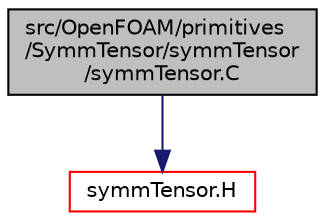 digraph "src/OpenFOAM/primitives/SymmTensor/symmTensor/symmTensor.C"
{
  bgcolor="transparent";
  edge [fontname="Helvetica",fontsize="10",labelfontname="Helvetica",labelfontsize="10"];
  node [fontname="Helvetica",fontsize="10",shape=record];
  Node1 [label="src/OpenFOAM/primitives\l/SymmTensor/symmTensor\l/symmTensor.C",height=0.2,width=0.4,color="black", fillcolor="grey75", style="filled", fontcolor="black"];
  Node1 -> Node2 [color="midnightblue",fontsize="10",style="solid",fontname="Helvetica"];
  Node2 [label="symmTensor.H",height=0.2,width=0.4,color="red",URL="$a09340.html"];
}
